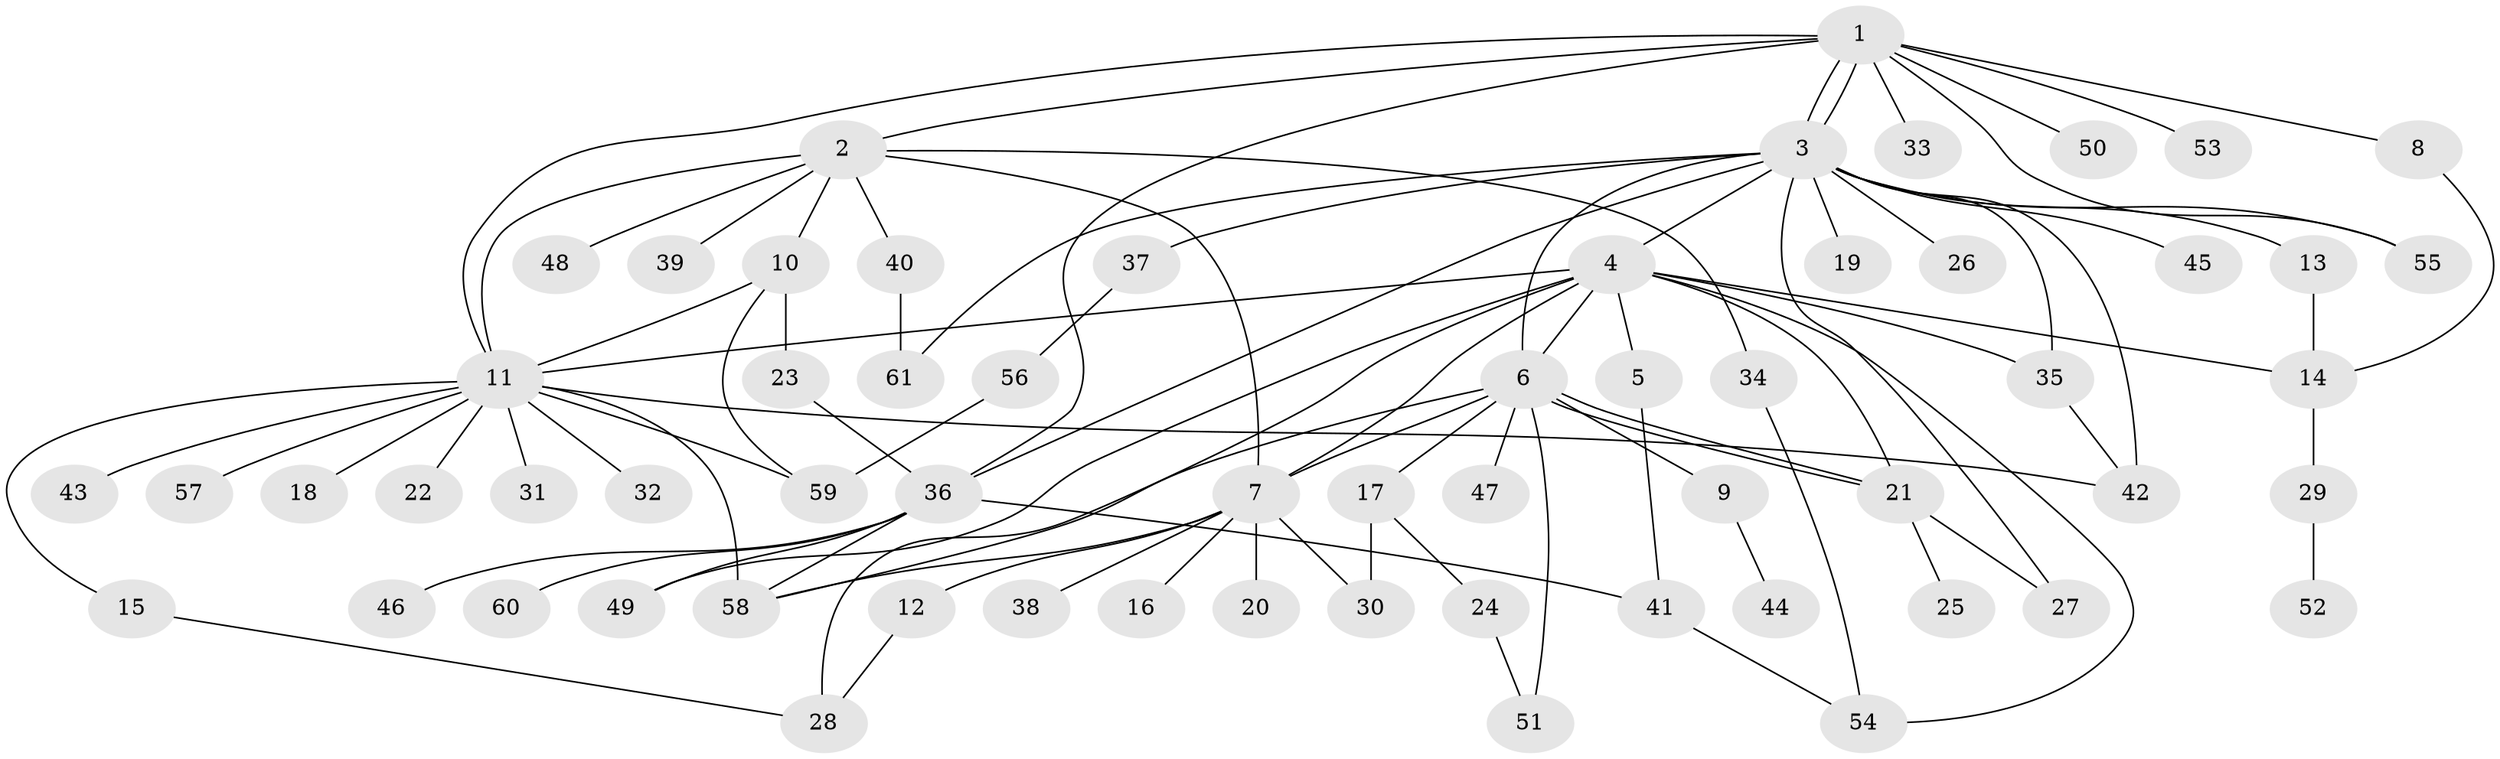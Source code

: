 // Generated by graph-tools (version 1.1) at 2025/25/03/09/25 03:25:54]
// undirected, 61 vertices, 92 edges
graph export_dot {
graph [start="1"]
  node [color=gray90,style=filled];
  1;
  2;
  3;
  4;
  5;
  6;
  7;
  8;
  9;
  10;
  11;
  12;
  13;
  14;
  15;
  16;
  17;
  18;
  19;
  20;
  21;
  22;
  23;
  24;
  25;
  26;
  27;
  28;
  29;
  30;
  31;
  32;
  33;
  34;
  35;
  36;
  37;
  38;
  39;
  40;
  41;
  42;
  43;
  44;
  45;
  46;
  47;
  48;
  49;
  50;
  51;
  52;
  53;
  54;
  55;
  56;
  57;
  58;
  59;
  60;
  61;
  1 -- 2;
  1 -- 3;
  1 -- 3;
  1 -- 8;
  1 -- 11;
  1 -- 33;
  1 -- 36;
  1 -- 50;
  1 -- 53;
  1 -- 55;
  2 -- 7;
  2 -- 10;
  2 -- 11;
  2 -- 34;
  2 -- 39;
  2 -- 40;
  2 -- 48;
  3 -- 4;
  3 -- 6;
  3 -- 13;
  3 -- 19;
  3 -- 26;
  3 -- 27;
  3 -- 35;
  3 -- 36;
  3 -- 37;
  3 -- 42;
  3 -- 45;
  3 -- 55;
  3 -- 61;
  4 -- 5;
  4 -- 6;
  4 -- 7;
  4 -- 11;
  4 -- 14;
  4 -- 21;
  4 -- 28;
  4 -- 35;
  4 -- 49;
  4 -- 54;
  5 -- 41;
  6 -- 7;
  6 -- 9;
  6 -- 17;
  6 -- 21;
  6 -- 21;
  6 -- 47;
  6 -- 51;
  6 -- 58;
  7 -- 12;
  7 -- 16;
  7 -- 20;
  7 -- 30;
  7 -- 38;
  7 -- 58;
  8 -- 14;
  9 -- 44;
  10 -- 11;
  10 -- 23;
  10 -- 59;
  11 -- 15;
  11 -- 18;
  11 -- 22;
  11 -- 31;
  11 -- 32;
  11 -- 42;
  11 -- 43;
  11 -- 57;
  11 -- 58;
  11 -- 59;
  12 -- 28;
  13 -- 14;
  14 -- 29;
  15 -- 28;
  17 -- 24;
  17 -- 30;
  21 -- 25;
  21 -- 27;
  23 -- 36;
  24 -- 51;
  29 -- 52;
  34 -- 54;
  35 -- 42;
  36 -- 41;
  36 -- 46;
  36 -- 49;
  36 -- 58;
  36 -- 60;
  37 -- 56;
  40 -- 61;
  41 -- 54;
  56 -- 59;
}
